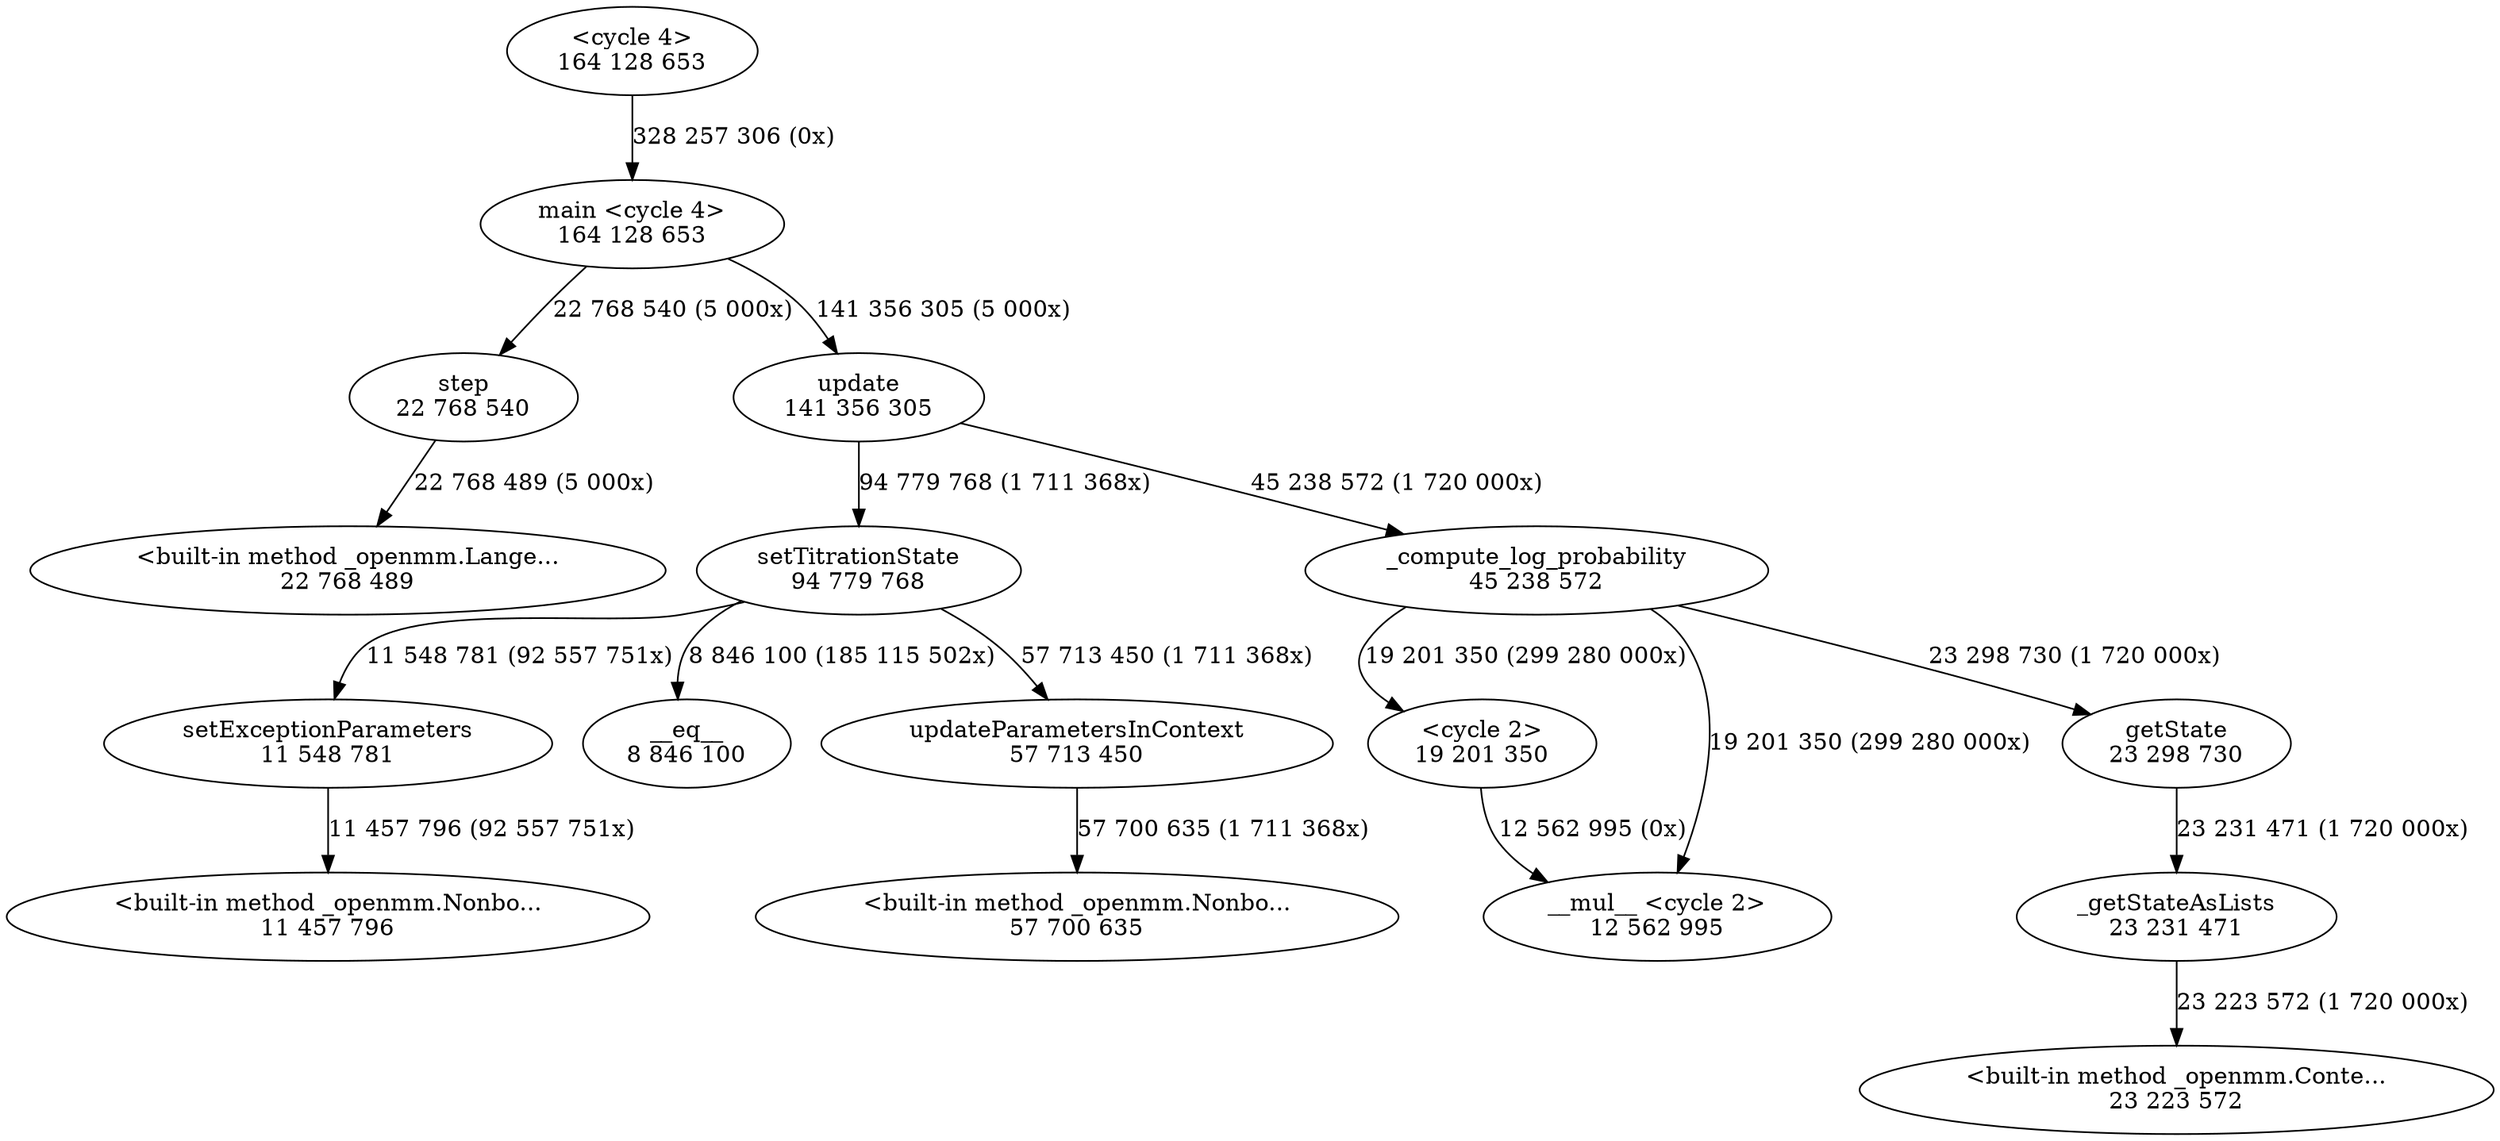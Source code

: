 digraph "callgraph" {
  Fe055b0 [label="<cycle 2>\n19 201 350"];
  Fe05dd0 [label="<cycle 4>\n164 128 653"];
  Fe648a8 [label="setExceptionParameters\n11 548 781"];
  Fe64f08 [label="<built-in method _openmm.Nonbo...\n11 457 796"];
  Fe658b8 [label="<built-in method _openmm.Conte...\n23 223 572"];
  Fe6e548 [label="__eq__\n8 846 100"];
  Fe73568 [label="__mul__ <cycle 2>\n12 562 995"];
  Fe801a8 [label="step\n22 768 540"];
  Fe80718 [label="<built-in method _openmm.Lange...\n22 768 489"];
  Fe82d68 [label="setTitrationState\n94 779 768"];
  Fe83cf8 [label="updateParametersInContext\n57 713 450"];
  Feb49c8 [label="<built-in method _openmm.Nonbo...\n57 700 635"];
  Febfbc8 [label="update\n141 356 305"];
  Fec1788 [label="_compute_log_probability\n45 238 572"];
  Fedb108 [label="main <cycle 4>\n164 128 653"];
  Fedf0a8 [label="_getStateAsLists\n23 231 471"];
  Fee4648 [label="getState\n23 298 730"];
  Fe055b0 -> Fe73568 [weight=2,label="12 562 995 (0x)"];
  Fe05dd0 -> Fedb108 [weight=2,label="328 257 306 (0x)"];
  Fe648a8 -> Fe64f08 [weight=2,label="11 457 796 (92 557 751x)"];
  Fe801a8 -> Fe80718 [weight=2,label="22 768 489 (5 000x)"];
  Fe82d68 -> Fe648a8 [weight=2,label="11 548 781 (92 557 751x)"];
  Fe82d68 -> Fe6e548 [weight=2,label="8 846 100 (185 115 502x)"];
  Fe82d68 -> Fe83cf8 [weight=2,label="57 713 450 (1 711 368x)"];
  Fe83cf8 -> Feb49c8 [weight=2,label="57 700 635 (1 711 368x)"];
  Febfbc8 -> Fe82d68 [weight=2,label="94 779 768 (1 711 368x)"];
  Febfbc8 -> Fec1788 [weight=2,label="45 238 572 (1 720 000x)"];
  Fec1788 -> Fe055b0 [weight=2,label="19 201 350 (299 280 000x)"];
  Fec1788 -> Fe73568 [weight=2,label="19 201 350 (299 280 000x)"];
  Fec1788 -> Fee4648 [weight=2,label="23 298 730 (1 720 000x)"];
  Fedb108 -> Fe801a8 [weight=2,label="22 768 540 (5 000x)"];
  Fedb108 -> Febfbc8 [weight=2,label="141 356 305 (5 000x)"];
  Fedf0a8 -> Fe658b8 [weight=2,label="23 223 572 (1 720 000x)"];
  Fee4648 -> Fedf0a8 [weight=2,label="23 231 471 (1 720 000x)"];
}
